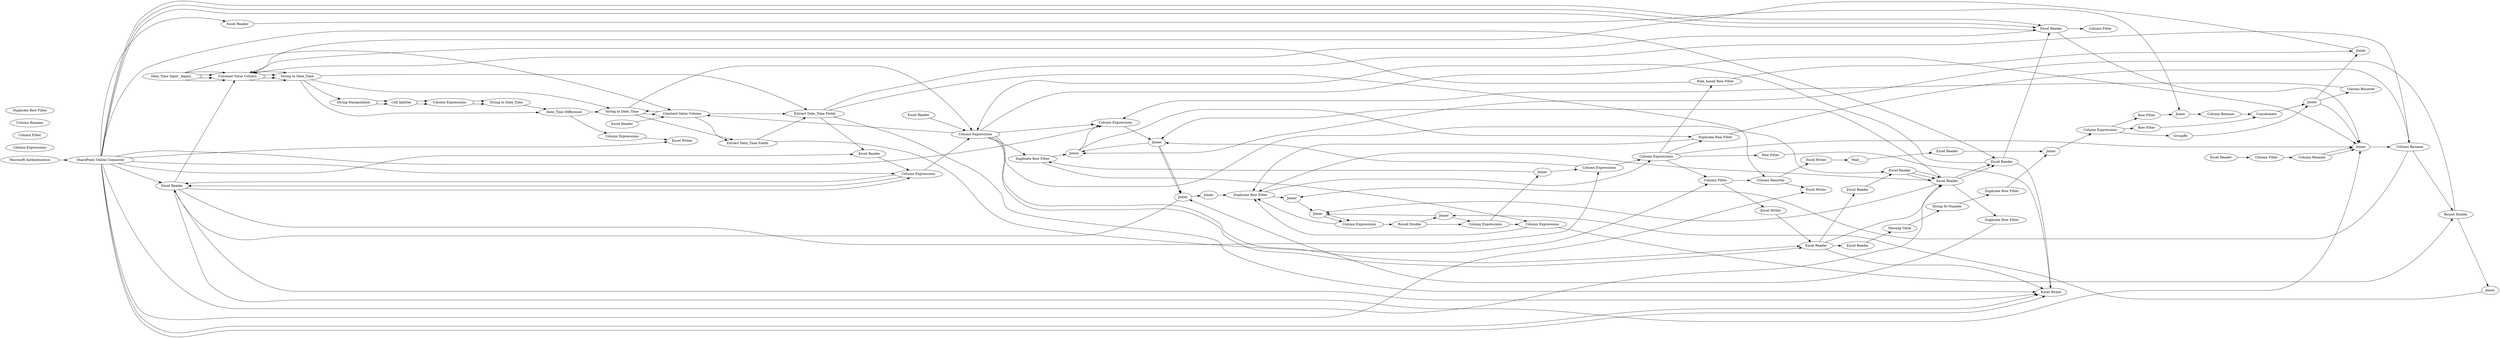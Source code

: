 digraph {
	2 [label="Microsoft Authentication"]
	52 [label="SharePoint Online Connector"]
	57 [label="Column Expressions"]
	3 [label="Excel Reader"]
	53 [label="Excel Reader"]
	113 [label="Date_Time Difference"]
	114 [label="Date_Time Input _legacy_"]
	116 [label="Constant Value Column"]
	117 [label="String to Date_Time"]
	118 [label="Column Expressions"]
	119 [label=Joiner]
	120 [label=GroupBy]
	121 [label=Joiner]
	54 [label="Excel Reader"]
	58 [label="Column Expressions"]
	60 [label="Rule_based Row Filter"]
	61 [label="Rule_based Row Filter"]
	62 [label="Column Filter"]
	100 [label="Excel Writer"]
	55 [label="Excel Reader"]
	56 [label="Column Expressions"]
	57 [label="Column Filter"]
	56 [label="Excel Reader"]
	57 [label="Column Expressions"]
	58 [label="Excel Writer"]
	59 [label="Excel Reader"]
	60 [label=Wait___]
	61 [label="Column Filter"]
	62 [label="Column Rename"]
	114 [label="Date_Time Input _legacy_"]
	116 [label="Constant Value Column"]
	117 [label="String to Date_Time"]
	118 [label="Column Resorter"]
	56 [label="Column Expressions"]
	57 [label="Excel Reader"]
	58 [label="Column Filter"]
	58 [label="Excel Reader"]
	60 [label=Wait___]
	114 [label="Date_Time Input _legacy_"]
	116 [label="Constant Value Column"]
	117 [label="String to Date_Time"]
	118 [label="String to Date_Time"]
	119 [label="Constant Value Column"]
	120 [label="Extract Date_Time Fields"]
	121 [label="Extract Date_Time Fields"]
	123 [label="Excel Writer"]
	124 [label="Excel Writer"]
	125 [label="Excel Reader"]
	126 [label=Joiner]
	127 [label="Excel Reader"]
	128 [label=Wait___]
	130 [label="Column Expressions"]
	131 [label=GroupBy]
	132 [label="Excel Reader"]
	133 [label="Row Filter"]
	134 [label="Row Filter"]
	135 [label=Joiner]
	136 [label="String to Date_Time"]
	137 [label="String Manipulation"]
	138 [label="Column Rename"]
	139 [label=Concatenate]
	140 [label=Joiner]
	142 [label="Duplicate Row Filter"]
	144 [label="Cell Splitter"]
	145 [label="Column Expressions"]
	147 [label="Excel Writer"]
	148 [label="Excel Reader"]
	149 [label="Column Resorter"]
	150 [label="Column Resorter"]
	151 [label="Missing Value"]
	152 [label="String To Number"]
	153 [label="Column Resorter"]
	58 [label="Column Expressions"]
	60 [label="Excel Reader"]
	61 [label="Excel Reader"]
	62 [label=Joiner]
	63 [label="Column Expressions"]
	147 [label="Excel Writer"]
	62 [label="Excel Reader"]
	63 [label="Column Expressions"]
	64 [label="Excel Reader"]
	65 [label=Joiner]
	66 [label="Column Rename"]
	63 [label="Excel Reader"]
	64 [label="Column Expressions"]
	65 [label="Column Filter"]
	3 [label="Excel Reader"]
	3 [label="Excel Reader"]
	4 [label="Column Filter"]
	5 [label="Column Filter"]
	6 [label="Excel Reader"]
	7 [label="Column Rename"]
	79 [label=Joiner]
	80 [label=Joiner]
	73 [label=Joiner]
	74 [label=Joiner]
	75 [label=Joiner]
	78 [label=Joiner]
	79 [label="Column Rename"]
	81 [label="Duplicate Row Filter"]
	82 [label="Row Filter"]
	83 [label=Joiner]
	84 [label="Row Filter"]
	85 [label="Row Filter"]
	86 [label="Column Expressions"]
	87 [label="Row Filter"]
	88 [label=Joiner]
	89 [label="Column Rename"]
	90 [label=Concatenate]
	91 [label="Duplicate Row Filter"]
	92 [label="Missing Value"]
	93 [label="Row Filter"]
	94 [label="Row Filter"]
	95 [label=Joiner]
	96 [label="Column Filter"]
	82 [label=Joiner]
	83 [label="Column Expressions"]
	84 [label="Column Expressions"]
	85 [label=Joiner]
	86 [label=Joiner]
	87 [label=Joiner]
	89 [label="Duplicate Row Filter"]
	90 [label="Duplicate Row Filter"]
	91 [label="Round Double"]
	92 [label="Round Double"]
	93 [label="Duplicate Row Filter"]
	94 [label="Column Expressions"]
	95 [label="Column Expressions"]
	96 [label="Column Expressions"]
	97 [label="Duplicate Row Filter"]
	98 [label="Row Filter"]
	99 [label="Excel Writer"]
	100 [label="Excel Writer"]
	102 [label=Joiner]
	103 [label="Column Expressions"]
	113 [label="Date_Time Difference"]
	114 [label="Date_Time Input _legacy_"]
	116 [label="Constant Value Column"]
	117 [label="String to Date_Time"]
	136 [label="String to Date_Time"]
	137 [label="String Manipulation"]
	144 [label="Cell Splitter"]
	145 [label="Column Expressions"]
	146 [label="Excel Writer"]
	147 [label="Column Expressions"]
	148 [label="Rule_based Row Filter"]
	149 [label="Column Resorter"]
	150 [label="Column Filter"]
	3 -> 116
	53 -> 119
	113 -> 118
	114 -> 116
	116 -> 117
	117 -> 113
	118 -> 119
	119 -> 121
	119 -> 120
	120 -> 121
	54 -> 58
	58 -> 60
	58 -> 61
	60 -> 100
	61 -> 62
	55 -> 56
	56 -> 57
	56 -> 57
	57 -> 116
	58 -> 60
	59 -> 61
	60 -> 59
	61 -> 62
	114 -> 116
	116 -> 117
	117 -> 118
	118 -> 58
	56 -> 58
	57 -> 56
	58 -> 119
	60 -> 125
	114 -> 119
	114 -> 116
	116 -> 117
	117 -> 121
	118 -> 120
	119 -> 118
	120 -> 150
	121 -> 149
	123 -> 60
	124 -> 128
	125 -> 151
	126 -> 130
	127 -> 126
	128 -> 127
	130 -> 131
	130 -> 134
	130 -> 133
	131 -> 140
	132 -> 135
	133 -> 139
	134 -> 135
	135 -> 138
	137 -> 144
	138 -> 139
	139 -> 140
	140 -> 153
	142 -> 126
	144 -> 145
	145 -> 136
	148 -> 116
	149 -> 124
	150 -> 123
	151 -> 152
	152 -> 142
	153 -> 147
	58 -> 147
	60 -> 62
	61 -> 62
	62 -> 63
	63 -> 58
	62 -> 63
	63 -> 100
	121 -> 55
	57 -> 100
	63 -> 3
	121 -> 100
	3 -> 4
	5 -> 7
	6 -> 5
	73 -> 79
	74 -> 75
	75 -> 82
	75 -> 84
	78 -> 94
	78 -> 93
	79 -> 92
	96 -> 73
	82 -> 83
	83 -> 90
	84 -> 78
	85 -> 89
	86 -> 87
	86 -> 85
	87 -> 88
	88 -> 90
	89 -> 90
	90 -> 96
	91 -> 75
	92 -> 74
	93 -> 95
	94 -> 86
	95 -> 90
	2 -> 52
	52 -> 146
	52 -> 100
	52 -> 99
	52 -> 57
	52 -> 132
	52 -> 147
	52 -> 62
	52 -> 3
	52 -> 100
	52 -> 55
	52 -> 56
	52 -> 3
	52 -> 3
	52 -> 63
	57 -> 94
	121 -> 79
	62 -> 82
	57 -> 73
	62 -> 90
	58 -> 73
	140 -> 73
	140 -> 102
	58 -> 93
	62 -> 86
	62 -> 97
	3 -> 73
	7 -> 73
	7 -> 73
	79 -> 80
	80 -> 82
	96 -> 89
	82 -> 83
	83 -> 91
	84 -> 95
	85 -> 147
	86 -> 87
	87 -> 57
	89 -> 79
	90 -> 80
	91 -> 84
	92 -> 85
	93 -> 85
	94 -> 96
	95 -> 92
	96 -> 98
	96 -> 148
	96 -> 150
	97 -> 87
	98 -> 100
	102 -> 116
	103 -> 146
	113 -> 103
	114 -> 116
	116 -> 117
	117 -> 137
	136 -> 113
	137 -> 144
	144 -> 145
	145 -> 136
	147 -> 86
	148 -> 102
	149 -> 99
	150 -> 149
	rankdir=LR
}
